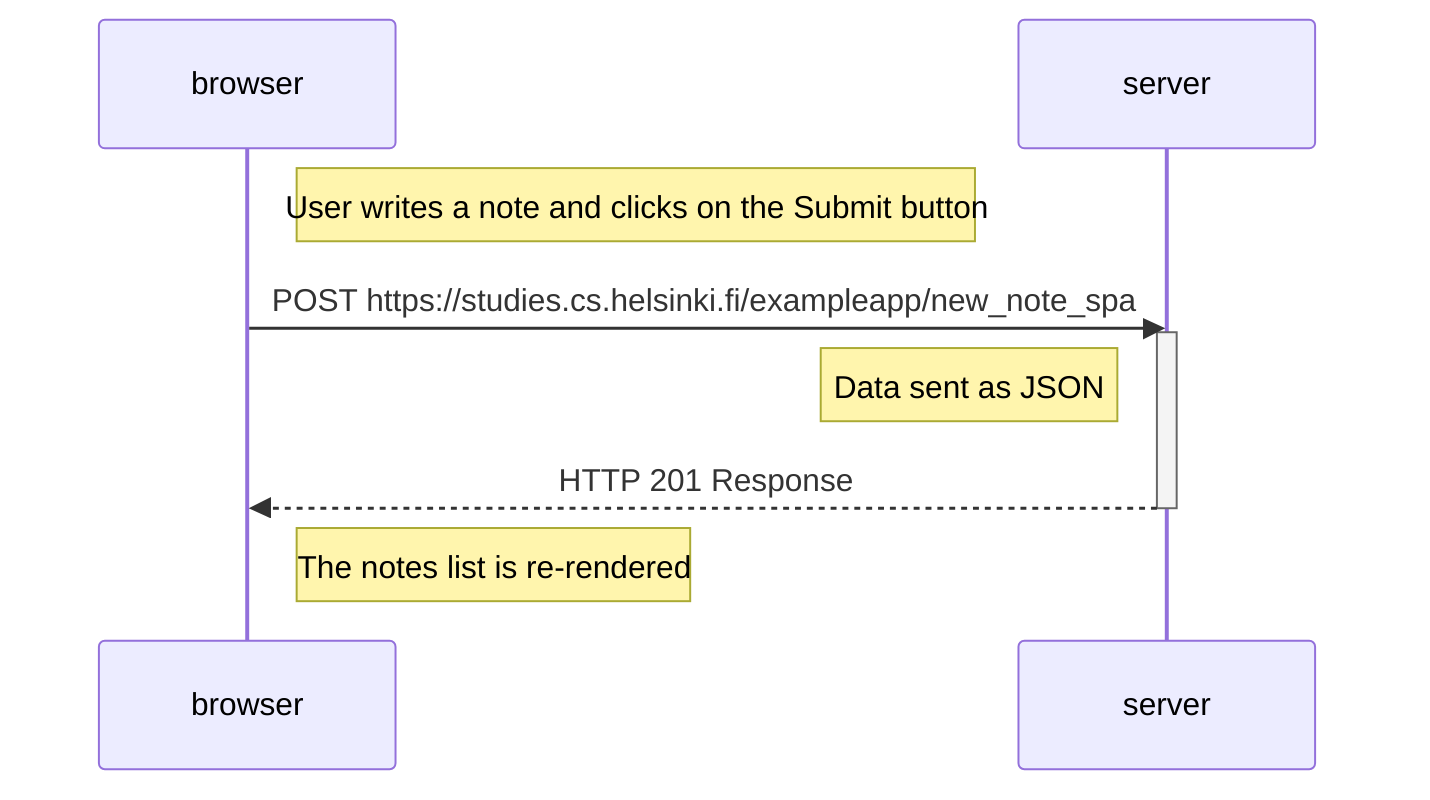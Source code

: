 sequenceDiagram
    participant browser
    participant server

    Note right of browser: User writes a note and clicks on the Submit button

    browser->>server: POST https://studies.cs.helsinki.fi/exampleapp/new_note_spa
    activate server
    Note left of server: Data sent as JSON
    server-->>browser: HTTP 201 Response
    deactivate server

    Note right of browser: The notes list is re-rendered
